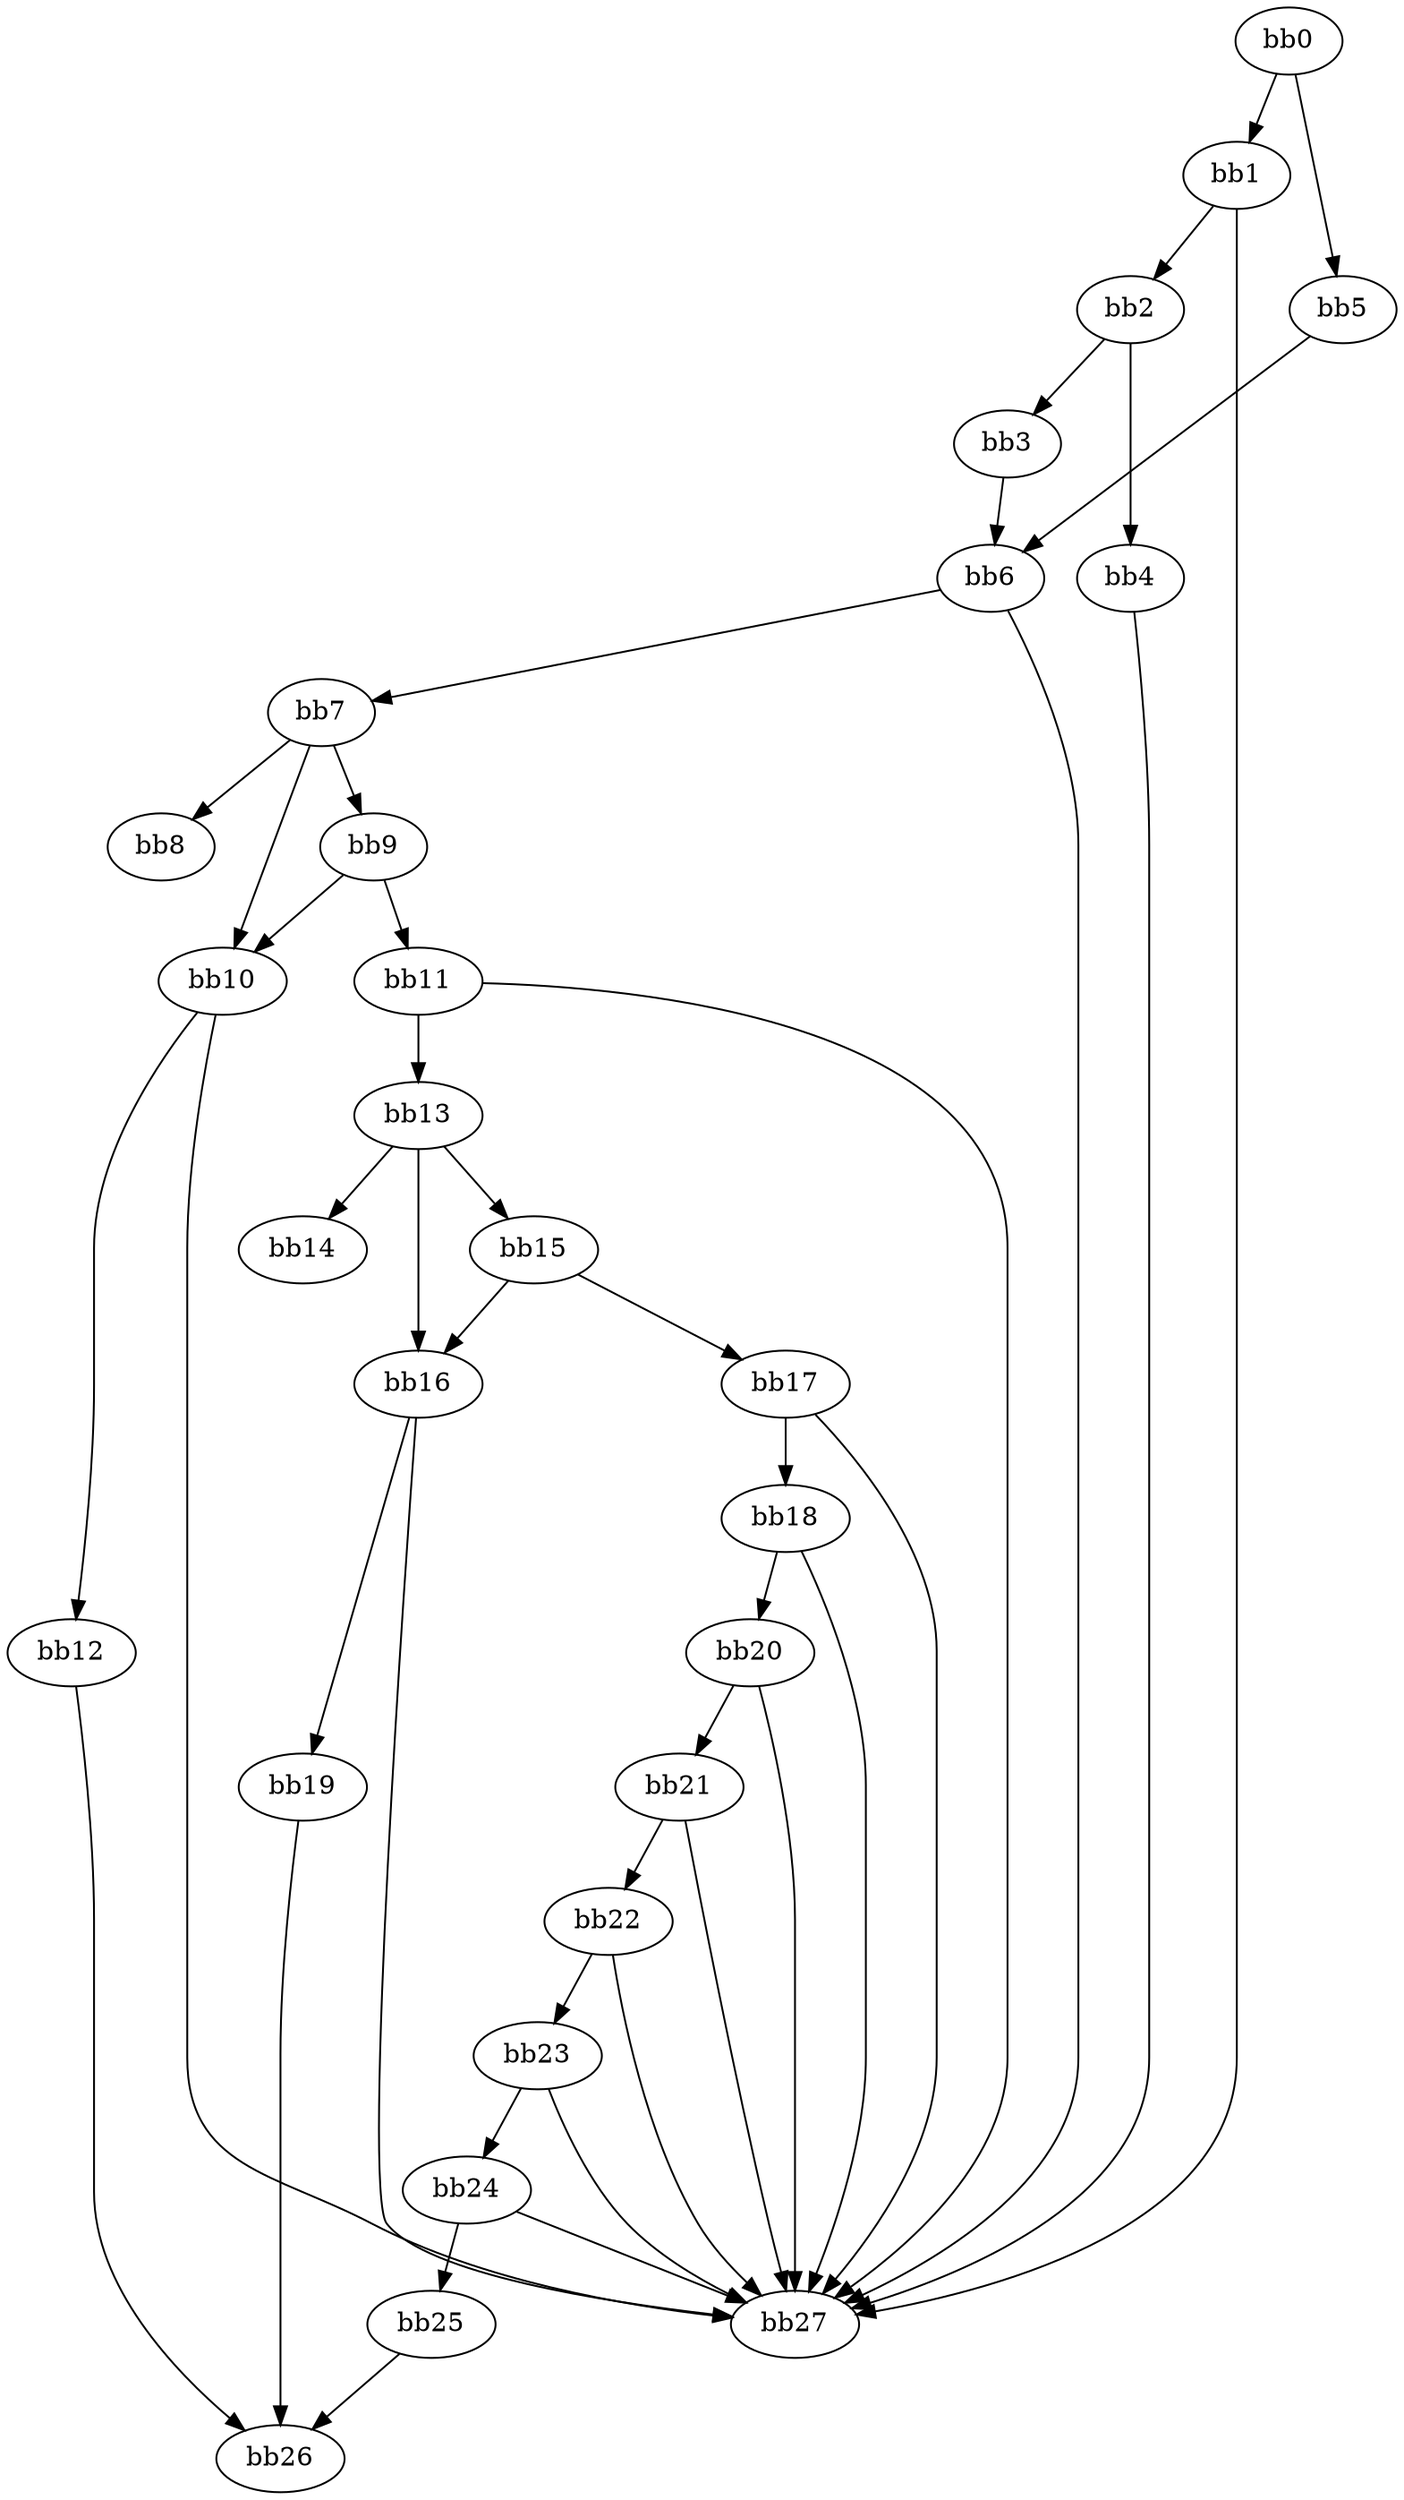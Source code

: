 digraph {
    0 [ label = "bb0\l" ]
    1 [ label = "bb1\l" ]
    2 [ label = "bb2\l" ]
    3 [ label = "bb3\l" ]
    4 [ label = "bb4\l" ]
    5 [ label = "bb5\l" ]
    6 [ label = "bb6\l" ]
    7 [ label = "bb7\l" ]
    8 [ label = "bb8\l" ]
    9 [ label = "bb9\l" ]
    10 [ label = "bb10\l" ]
    11 [ label = "bb11\l" ]
    12 [ label = "bb12\l" ]
    13 [ label = "bb13\l" ]
    14 [ label = "bb14\l" ]
    15 [ label = "bb15\l" ]
    16 [ label = "bb16\l" ]
    17 [ label = "bb17\l" ]
    18 [ label = "bb18\l" ]
    19 [ label = "bb19\l" ]
    20 [ label = "bb20\l" ]
    21 [ label = "bb21\l" ]
    22 [ label = "bb22\l" ]
    23 [ label = "bb23\l" ]
    24 [ label = "bb24\l" ]
    25 [ label = "bb25\l" ]
    26 [ label = "bb26\l" ]
    27 [ label = "bb27\l" ]
    0 -> 1 [ ]
    0 -> 5 [ ]
    1 -> 2 [ ]
    1 -> 27 [ ]
    2 -> 3 [ ]
    2 -> 4 [ ]
    3 -> 6 [ ]
    4 -> 27 [ ]
    5 -> 6 [ ]
    6 -> 7 [ ]
    6 -> 27 [ ]
    7 -> 8 [ ]
    7 -> 9 [ ]
    7 -> 10 [ ]
    9 -> 10 [ ]
    9 -> 11 [ ]
    10 -> 12 [ ]
    10 -> 27 [ ]
    11 -> 13 [ ]
    11 -> 27 [ ]
    12 -> 26 [ ]
    13 -> 14 [ ]
    13 -> 15 [ ]
    13 -> 16 [ ]
    15 -> 16 [ ]
    15 -> 17 [ ]
    16 -> 19 [ ]
    16 -> 27 [ ]
    17 -> 18 [ ]
    17 -> 27 [ ]
    18 -> 20 [ ]
    18 -> 27 [ ]
    19 -> 26 [ ]
    20 -> 21 [ ]
    20 -> 27 [ ]
    21 -> 22 [ ]
    21 -> 27 [ ]
    22 -> 23 [ ]
    22 -> 27 [ ]
    23 -> 24 [ ]
    23 -> 27 [ ]
    24 -> 25 [ ]
    24 -> 27 [ ]
    25 -> 26 [ ]
}


